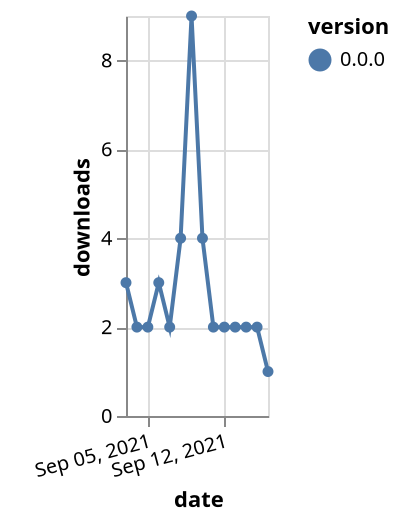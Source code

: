 {"$schema": "https://vega.github.io/schema/vega-lite/v5.json", "description": "A simple bar chart with embedded data.", "data": {"values": [{"date": "2021-09-03", "total": 2869, "delta": 3, "version": "0.0.0"}, {"date": "2021-09-04", "total": 2871, "delta": 2, "version": "0.0.0"}, {"date": "2021-09-05", "total": 2873, "delta": 2, "version": "0.0.0"}, {"date": "2021-09-06", "total": 2876, "delta": 3, "version": "0.0.0"}, {"date": "2021-09-07", "total": 2878, "delta": 2, "version": "0.0.0"}, {"date": "2021-09-08", "total": 2882, "delta": 4, "version": "0.0.0"}, {"date": "2021-09-09", "total": 2891, "delta": 9, "version": "0.0.0"}, {"date": "2021-09-10", "total": 2895, "delta": 4, "version": "0.0.0"}, {"date": "2021-09-11", "total": 2897, "delta": 2, "version": "0.0.0"}, {"date": "2021-09-12", "total": 2899, "delta": 2, "version": "0.0.0"}, {"date": "2021-09-13", "total": 2901, "delta": 2, "version": "0.0.0"}, {"date": "2021-09-14", "total": 2903, "delta": 2, "version": "0.0.0"}, {"date": "2021-09-15", "total": 2905, "delta": 2, "version": "0.0.0"}, {"date": "2021-09-16", "total": 2906, "delta": 1, "version": "0.0.0"}]}, "width": "container", "mark": {"type": "line", "point": {"filled": true}}, "encoding": {"x": {"field": "date", "type": "temporal", "timeUnit": "yearmonthdate", "title": "date", "axis": {"labelAngle": -15}}, "y": {"field": "delta", "type": "quantitative", "title": "downloads"}, "color": {"field": "version", "type": "nominal"}, "tooltip": {"field": "delta"}}}